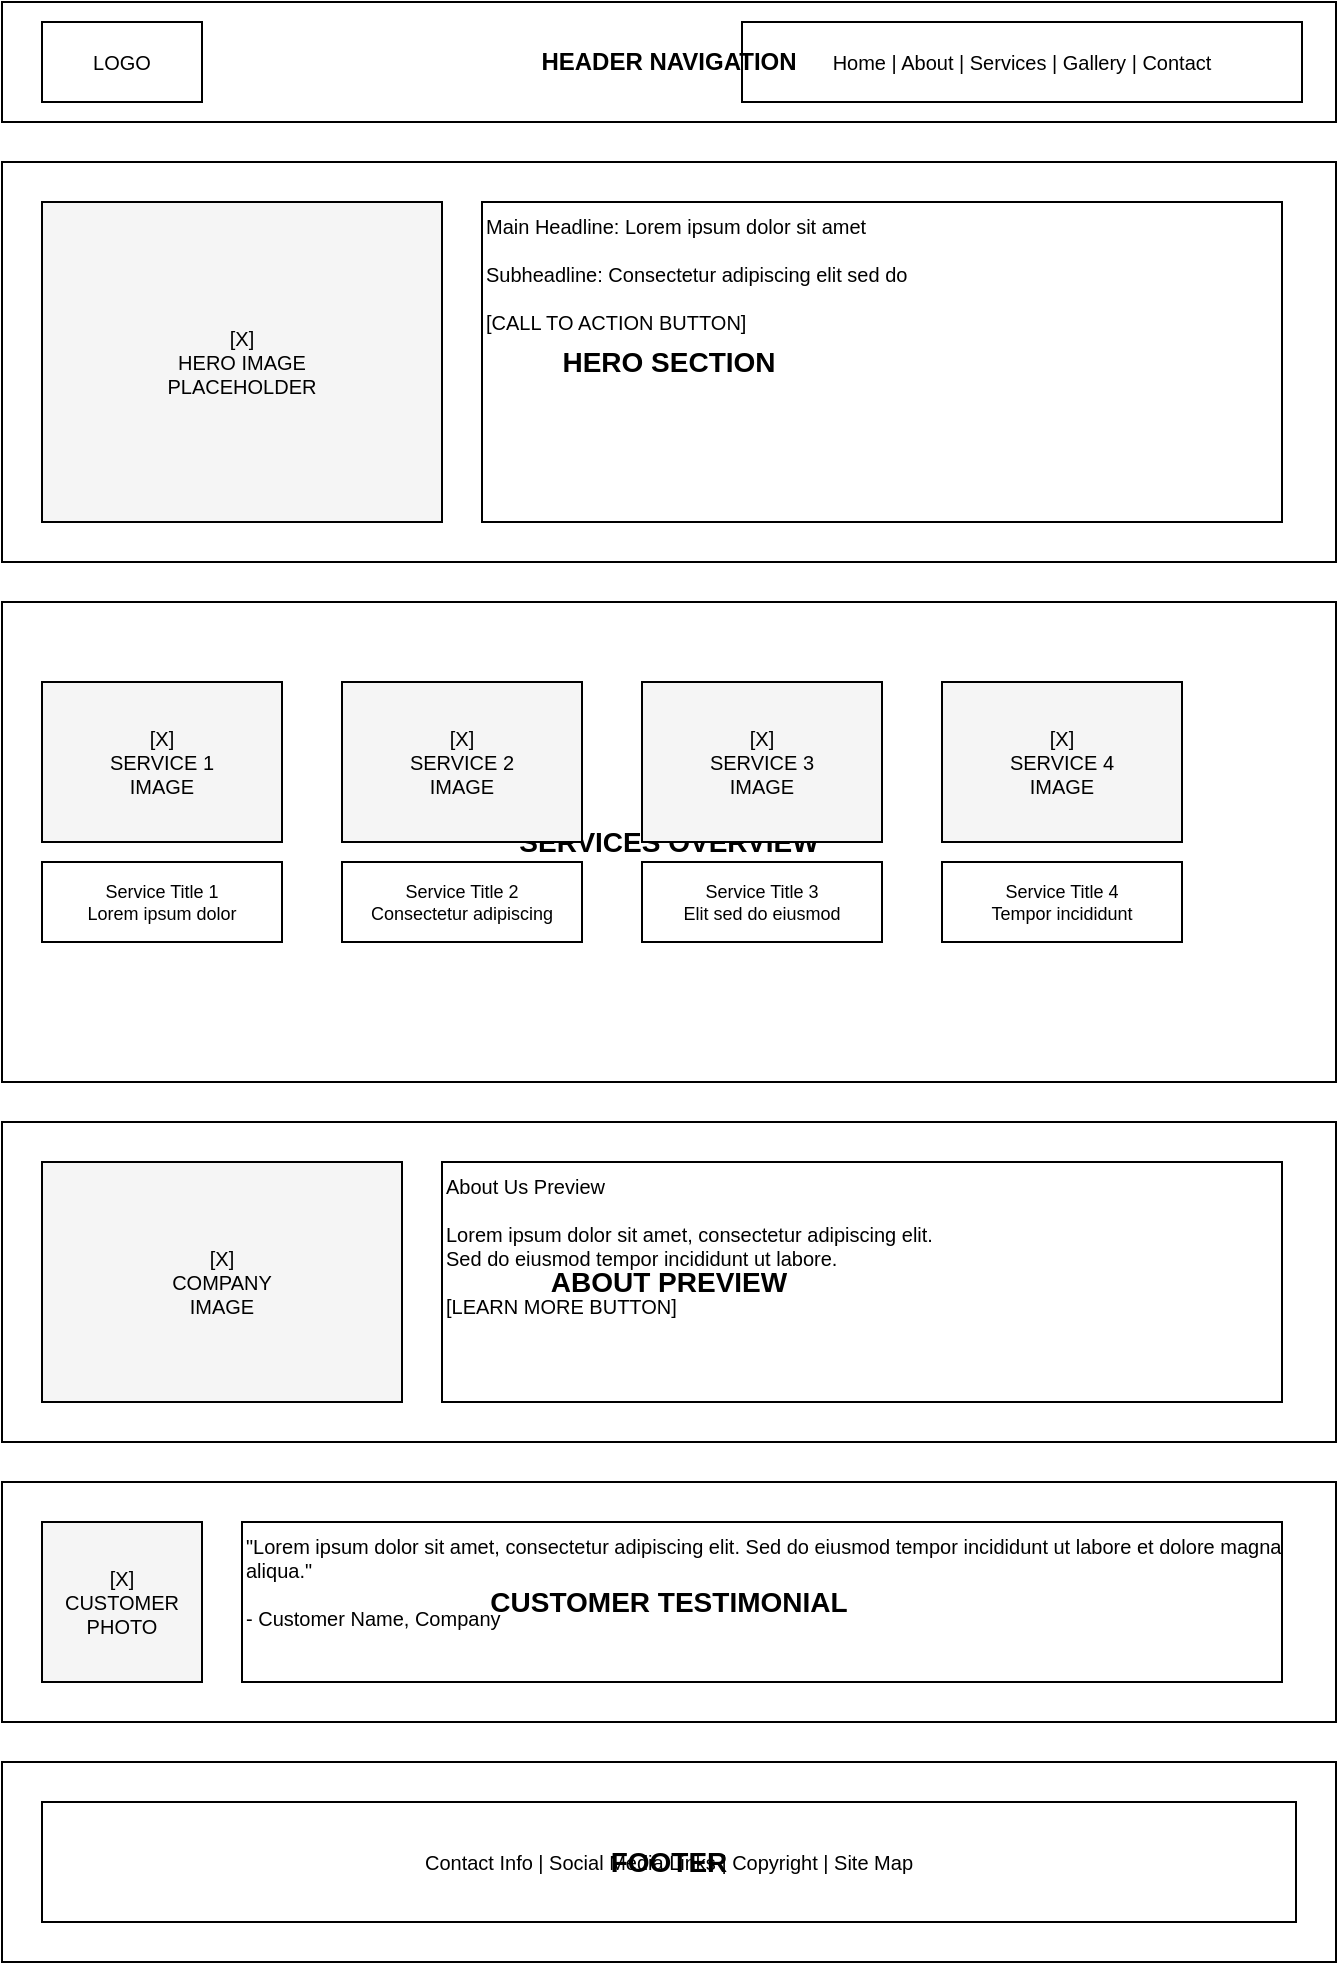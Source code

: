 <mxfile version="22.0.3">
  <diagram name="Home Page Wireframe" id="home-page">
    <mxGraphModel dx="1422" dy="794" grid="1" gridSize="10" guides="1" tooltips="1" connect="1" arrows="1" fold="1" page="1" pageScale="1" pageWidth="827" pageHeight="1169" math="0" shadow="0">
      <root>
        <mxCell id="0"/>
        <mxCell id="1" parent="0"/>
        
        <!-- Header Navigation -->
        <mxCell id="header-1" value="HEADER NAVIGATION" style="rounded=0;whiteSpace=wrap;html=1;fillColor=none;strokeColor=#000000;fontFamily=Arial;fontSize=12;fontStyle=1;align=center;" vertex="1" parent="1">
          <mxGeometry x="80" y="40" width="667" height="60" as="geometry"/>
        </mxCell>
        <mxCell id="logo-1" value="LOGO" style="rounded=0;whiteSpace=wrap;html=1;fillColor=none;strokeColor=#000000;fontFamily=Arial;fontSize=10;align=center;" vertex="1" parent="1">
          <mxGeometry x="100" y="50" width="80" height="40" as="geometry"/>
        </mxCell>
        <mxCell id="nav-1" value="Home | About | Services | Gallery | Contact" style="rounded=0;whiteSpace=wrap;html=1;fillColor=none;strokeColor=#000000;fontFamily=Arial;fontSize=10;align=center;" vertex="1" parent="1">
          <mxGeometry x="450" y="50" width="280" height="40" as="geometry"/>
        </mxCell>
        
        <!-- Hero Section -->
        <mxCell id="hero-section" value="HERO SECTION" style="rounded=0;whiteSpace=wrap;html=1;fillColor=none;strokeColor=#000000;fontFamily=Arial;fontSize=14;fontStyle=1;align=center;" vertex="1" parent="1">
          <mxGeometry x="80" y="120" width="667" height="200" as="geometry"/>
        </mxCell>
        <mxCell id="hero-image" value="[X]&#10;HERO IMAGE&#10;PLACEHOLDER" style="rounded=0;whiteSpace=wrap;html=1;fillColor=#f5f5f5;strokeColor=#000000;fontFamily=Arial;fontSize=10;align=center;" vertex="1" parent="1">
          <mxGeometry x="100" y="140" width="200" height="160" as="geometry"/>
        </mxCell>
        <mxCell id="hero-text" value="Main Headline: Lorem ipsum dolor sit amet&#10;&#10;Subheadline: Consectetur adipiscing elit sed do&#10;&#10;[CALL TO ACTION BUTTON]" style="rounded=0;whiteSpace=wrap;html=1;fillColor=none;strokeColor=#000000;fontFamily=Arial;fontSize=10;align=left;verticalAlign=top;" vertex="1" parent="1">
          <mxGeometry x="320" y="140" width="400" height="160" as="geometry"/>
        </mxCell>
        
        <!-- Services Overview -->
        <mxCell id="services-section" value="SERVICES OVERVIEW" style="rounded=0;whiteSpace=wrap;html=1;fillColor=none;strokeColor=#000000;fontFamily=Arial;fontSize=14;fontStyle=1;align=center;" vertex="1" parent="1">
          <mxGeometry x="80" y="340" width="667" height="240" as="geometry"/>
        </mxCell>
        <mxCell id="service-1" value="[X]&#10;SERVICE 1&#10;IMAGE" style="rounded=0;whiteSpace=wrap;html=1;fillColor=#f5f5f5;strokeColor=#000000;fontFamily=Arial;fontSize=10;align=center;" vertex="1" parent="1">
          <mxGeometry x="100" y="380" width="120" height="80" as="geometry"/>
        </mxCell>
        <mxCell id="service-1-text" value="Service Title 1&#10;Lorem ipsum dolor" style="rounded=0;whiteSpace=wrap;html=1;fillColor=none;strokeColor=#000000;fontFamily=Arial;fontSize=9;align=center;" vertex="1" parent="1">
          <mxGeometry x="100" y="470" width="120" height="40" as="geometry"/>
        </mxCell>
        <mxCell id="service-2" value="[X]&#10;SERVICE 2&#10;IMAGE" style="rounded=0;whiteSpace=wrap;html=1;fillColor=#f5f5f5;strokeColor=#000000;fontFamily=Arial;fontSize=10;align=center;" vertex="1" parent="1">
          <mxGeometry x="250" y="380" width="120" height="80" as="geometry"/>
        </mxCell>
        <mxCell id="service-2-text" value="Service Title 2&#10;Consectetur adipiscing" style="rounded=0;whiteSpace=wrap;html=1;fillColor=none;strokeColor=#000000;fontFamily=Arial;fontSize=9;align=center;" vertex="1" parent="1">
          <mxGeometry x="250" y="470" width="120" height="40" as="geometry"/>
        </mxCell>
        <mxCell id="service-3" value="[X]&#10;SERVICE 3&#10;IMAGE" style="rounded=0;whiteSpace=wrap;html=1;fillColor=#f5f5f5;strokeColor=#000000;fontFamily=Arial;fontSize=10;align=center;" vertex="1" parent="1">
          <mxGeometry x="400" y="380" width="120" height="80" as="geometry"/>
        </mxCell>
        <mxCell id="service-3-text" value="Service Title 3&#10;Elit sed do eiusmod" style="rounded=0;whiteSpace=wrap;html=1;fillColor=none;strokeColor=#000000;fontFamily=Arial;fontSize=9;align=center;" vertex="1" parent="1">
          <mxGeometry x="400" y="470" width="120" height="40" as="geometry"/>
        </mxCell>
        <mxCell id="service-4" value="[X]&#10;SERVICE 4&#10;IMAGE" style="rounded=0;whiteSpace=wrap;html=1;fillColor=#f5f5f5;strokeColor=#000000;fontFamily=Arial;fontSize=10;align=center;" vertex="1" parent="1">
          <mxGeometry x="550" y="380" width="120" height="80" as="geometry"/>
        </mxCell>
        <mxCell id="service-4-text" value="Service Title 4&#10;Tempor incididunt" style="rounded=0;whiteSpace=wrap;html=1;fillColor=none;strokeColor=#000000;fontFamily=Arial;fontSize=9;align=center;" vertex="1" parent="1">
          <mxGeometry x="550" y="470" width="120" height="40" as="geometry"/>
        </mxCell>
        
        <!-- About Preview -->
        <mxCell id="about-section" value="ABOUT PREVIEW" style="rounded=0;whiteSpace=wrap;html=1;fillColor=none;strokeColor=#000000;fontFamily=Arial;fontSize=14;fontStyle=1;align=center;" vertex="1" parent="1">
          <mxGeometry x="80" y="600" width="667" height="160" as="geometry"/>
        </mxCell>
        <mxCell id="about-image" value="[X]&#10;COMPANY&#10;IMAGE" style="rounded=0;whiteSpace=wrap;html=1;fillColor=#f5f5f5;strokeColor=#000000;fontFamily=Arial;fontSize=10;align=center;" vertex="1" parent="1">
          <mxGeometry x="100" y="620" width="180" height="120" as="geometry"/>
        </mxCell>
        <mxCell id="about-text" value="About Us Preview&#10;&#10;Lorem ipsum dolor sit amet, consectetur adipiscing elit.&#10;Sed do eiusmod tempor incididunt ut labore.&#10;&#10;[LEARN MORE BUTTON]" style="rounded=0;whiteSpace=wrap;html=1;fillColor=none;strokeColor=#000000;fontFamily=Arial;fontSize=10;align=left;verticalAlign=top;" vertex="1" parent="1">
          <mxGeometry x="300" y="620" width="420" height="120" as="geometry"/>
        </mxCell>
        
        <!-- Testimonial -->
        <mxCell id="testimonial-section" value="CUSTOMER TESTIMONIAL" style="rounded=0;whiteSpace=wrap;html=1;fillColor=none;strokeColor=#000000;fontFamily=Arial;fontSize=14;fontStyle=1;align=center;" vertex="1" parent="1">
          <mxGeometry x="80" y="780" width="667" height="120" as="geometry"/>
        </mxCell>
        <mxCell id="testimonial-image" value="[X]&#10;CUSTOMER&#10;PHOTO" style="rounded=0;whiteSpace=wrap;html=1;fillColor=#f5f5f5;strokeColor=#000000;fontFamily=Arial;fontSize=10;align=center;" vertex="1" parent="1">
          <mxGeometry x="100" y="800" width="80" height="80" as="geometry"/>
        </mxCell>
        <mxCell id="testimonial-text" value="&quot;Lorem ipsum dolor sit amet, consectetur adipiscing elit. Sed do eiusmod tempor incididunt ut labore et dolore magna aliqua.&quot;&#10;&#10;- Customer Name, Company" style="rounded=0;whiteSpace=wrap;html=1;fillColor=none;strokeColor=#000000;fontFamily=Arial;fontSize=10;align=left;verticalAlign=top;" vertex="1" parent="1">
          <mxGeometry x="200" y="800" width="520" height="80" as="geometry"/>
        </mxCell>
        
        <!-- Footer -->
        <mxCell id="footer-section" value="FOOTER" style="rounded=0;whiteSpace=wrap;html=1;fillColor=none;strokeColor=#000000;fontFamily=Arial;fontSize=14;fontStyle=1;align=center;" vertex="1" parent="1">
          <mxGeometry x="80" y="920" width="667" height="100" as="geometry"/>
        </mxCell>
        <mxCell id="footer-content" value="Contact Info | Social Media Links | Copyright | Site Map" style="rounded=0;whiteSpace=wrap;html=1;fillColor=none;strokeColor=#000000;fontFamily=Arial;fontSize=10;align=center;" vertex="1" parent="1">
          <mxGeometry x="100" y="940" width="627" height="60" as="geometry"/>
        </mxCell>
      </root>
    </mxGraphModel>
  </diagram>
</mxfile>